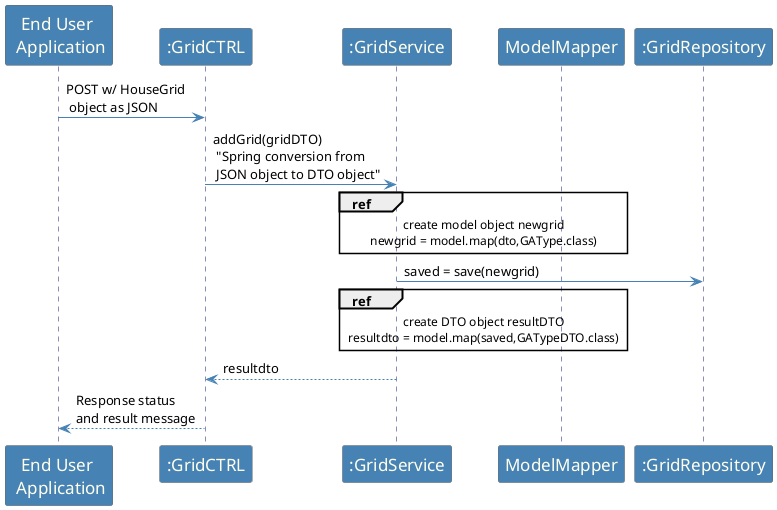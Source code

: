 @startuml

skinparam sequence {
	ArrowColor SteelBlue
	ActorBorderColor Dimgray
	LifeLineBorderColor MidnightBlue
	LifeLineBackgroundColor #A9DCDF

	ParticipantBorderColor Dimgray
	ParticipantBackgroundColor SteelBlue
	ParticipantFontName Calibri Bold
	ParticipantFontSize 17
	ParticipantFontColor Ivory

	ActorBackgroundColor SteelBlue
	ActorFontColor MidnightBlue
	ActorFontSize 17
	ActorFontName Aapex
}

skinparam note {
BorderColor SteelBlue
}

"End User \n Application" -> ":GridCTRL": POST w/ HouseGrid \n object as JSON

":GridCTRL" -> ":GridService" : addGrid(gridDTO) \n "Spring conversion from \n JSON object to DTO object"

ref over ":GridService","ModelMapper": create model object newgrid\nnewgrid = model.map(dto,GAType.class)

":GridService" -> ":GridRepository" : saved = save(newgrid)

ref over ":GridService","ModelMapper": create DTO object resultDTO\nresultdto = model.map(saved,GATypeDTO.class)

":GridService" --> ":GridCTRL" : resultdto

":GridCTRL" --> "End User \n Application" : Response status \nand result message
@enduml